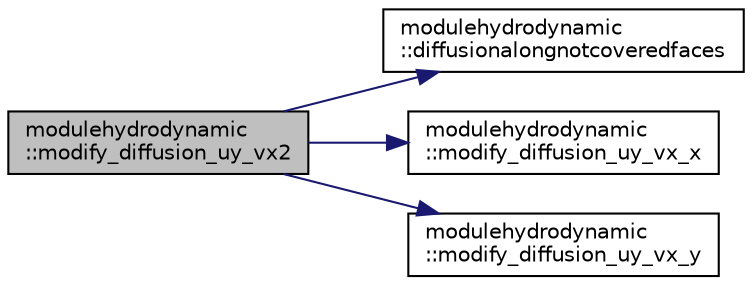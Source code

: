 digraph "modulehydrodynamic::modify_diffusion_uy_vx2"
{
 // LATEX_PDF_SIZE
  edge [fontname="Helvetica",fontsize="10",labelfontname="Helvetica",labelfontsize="10"];
  node [fontname="Helvetica",fontsize="10",shape=record];
  rankdir="LR";
  Node1 [label="modulehydrodynamic\l::modify_diffusion_uy_vx2",height=0.2,width=0.4,color="black", fillcolor="grey75", style="filled", fontcolor="black",tooltip=" "];
  Node1 -> Node2 [color="midnightblue",fontsize="10",style="solid",fontname="Helvetica"];
  Node2 [label="modulehydrodynamic\l::diffusionalongnotcoveredfaces",height=0.2,width=0.4,color="black", fillcolor="white", style="filled",URL="$namespacemodulehydrodynamic.html#ab381daa0e16a21aa8f474a88fc7d11b7",tooltip=" "];
  Node1 -> Node3 [color="midnightblue",fontsize="10",style="solid",fontname="Helvetica"];
  Node3 [label="modulehydrodynamic\l::modify_diffusion_uy_vx_x",height=0.2,width=0.4,color="black", fillcolor="white", style="filled",URL="$namespacemodulehydrodynamic.html#a5487a0ea0ca8381de4e7f4f5a31d7316",tooltip=" "];
  Node1 -> Node4 [color="midnightblue",fontsize="10",style="solid",fontname="Helvetica"];
  Node4 [label="modulehydrodynamic\l::modify_diffusion_uy_vx_y",height=0.2,width=0.4,color="black", fillcolor="white", style="filled",URL="$namespacemodulehydrodynamic.html#a1582393f5687aca55064acd53ccb63b0",tooltip=" "];
}
